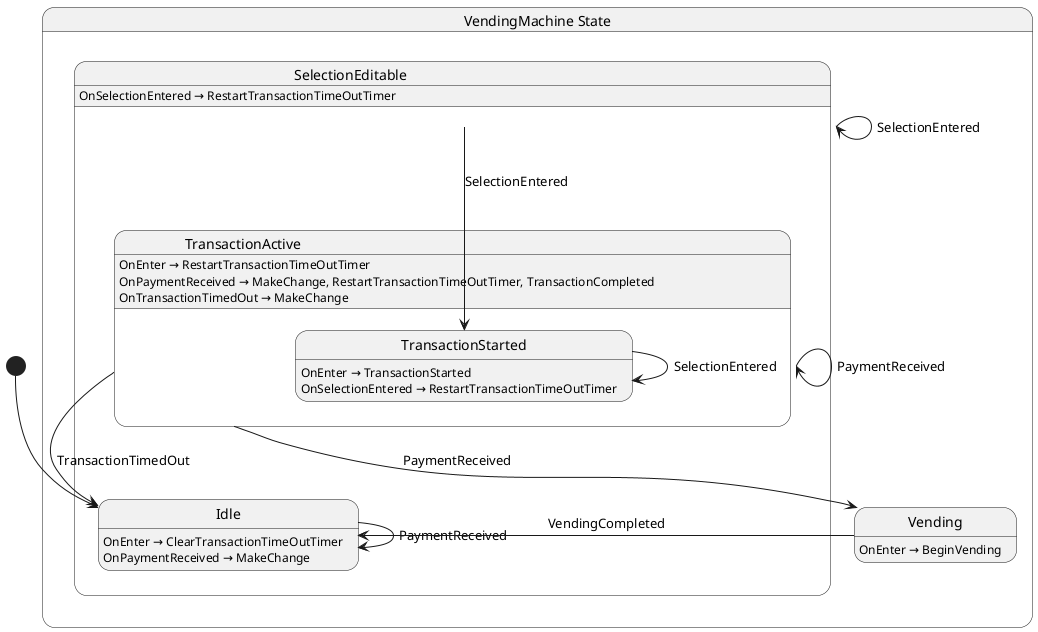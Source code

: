 @startuml VendingMachine
state "VendingMachine State" as CodeJunkie_StateChart_Example_VendingMachine_State {
  state "SelectionEditable" as CodeJunkie_StateChart_Example_VendingMachine_SelectionEditable {
    state "Idle" as CodeJunkie_StateChart_Example_VendingMachine_Idle
    state "TransactionActive" as CodeJunkie_StateChart_Example_VendingMachine_TransactionActive {
      state "TransactionStarted" as CodeJunkie_StateChart_Example_VendingMachine_TransactionStarted
    }
  }
  state "Vending" as CodeJunkie_StateChart_Example_VendingMachine_Vending
}

CodeJunkie_StateChart_Example_VendingMachine_Idle --> CodeJunkie_StateChart_Example_VendingMachine_Idle : PaymentReceived
CodeJunkie_StateChart_Example_VendingMachine_SelectionEditable --> CodeJunkie_StateChart_Example_VendingMachine_SelectionEditable : SelectionEntered
CodeJunkie_StateChart_Example_VendingMachine_SelectionEditable --> CodeJunkie_StateChart_Example_VendingMachine_TransactionStarted : SelectionEntered
CodeJunkie_StateChart_Example_VendingMachine_TransactionActive --> CodeJunkie_StateChart_Example_VendingMachine_Idle : TransactionTimedOut
CodeJunkie_StateChart_Example_VendingMachine_TransactionActive --> CodeJunkie_StateChart_Example_VendingMachine_TransactionActive : PaymentReceived
CodeJunkie_StateChart_Example_VendingMachine_TransactionActive --> CodeJunkie_StateChart_Example_VendingMachine_Vending : PaymentReceived
CodeJunkie_StateChart_Example_VendingMachine_TransactionStarted --> CodeJunkie_StateChart_Example_VendingMachine_TransactionStarted : SelectionEntered
CodeJunkie_StateChart_Example_VendingMachine_Vending --> CodeJunkie_StateChart_Example_VendingMachine_Idle : VendingCompleted

CodeJunkie_StateChart_Example_VendingMachine_Idle : OnEnter → ClearTransactionTimeOutTimer
CodeJunkie_StateChart_Example_VendingMachine_Idle : OnPaymentReceived → MakeChange
CodeJunkie_StateChart_Example_VendingMachine_SelectionEditable : OnSelectionEntered → RestartTransactionTimeOutTimer
CodeJunkie_StateChart_Example_VendingMachine_TransactionActive : OnEnter → RestartTransactionTimeOutTimer
CodeJunkie_StateChart_Example_VendingMachine_TransactionActive : OnPaymentReceived → MakeChange, RestartTransactionTimeOutTimer, TransactionCompleted
CodeJunkie_StateChart_Example_VendingMachine_TransactionActive : OnTransactionTimedOut → MakeChange
CodeJunkie_StateChart_Example_VendingMachine_TransactionStarted : OnEnter → TransactionStarted
CodeJunkie_StateChart_Example_VendingMachine_TransactionStarted : OnSelectionEntered → RestartTransactionTimeOutTimer
CodeJunkie_StateChart_Example_VendingMachine_Vending : OnEnter → BeginVending

[*] --> CodeJunkie_StateChart_Example_VendingMachine_Idle
@enduml